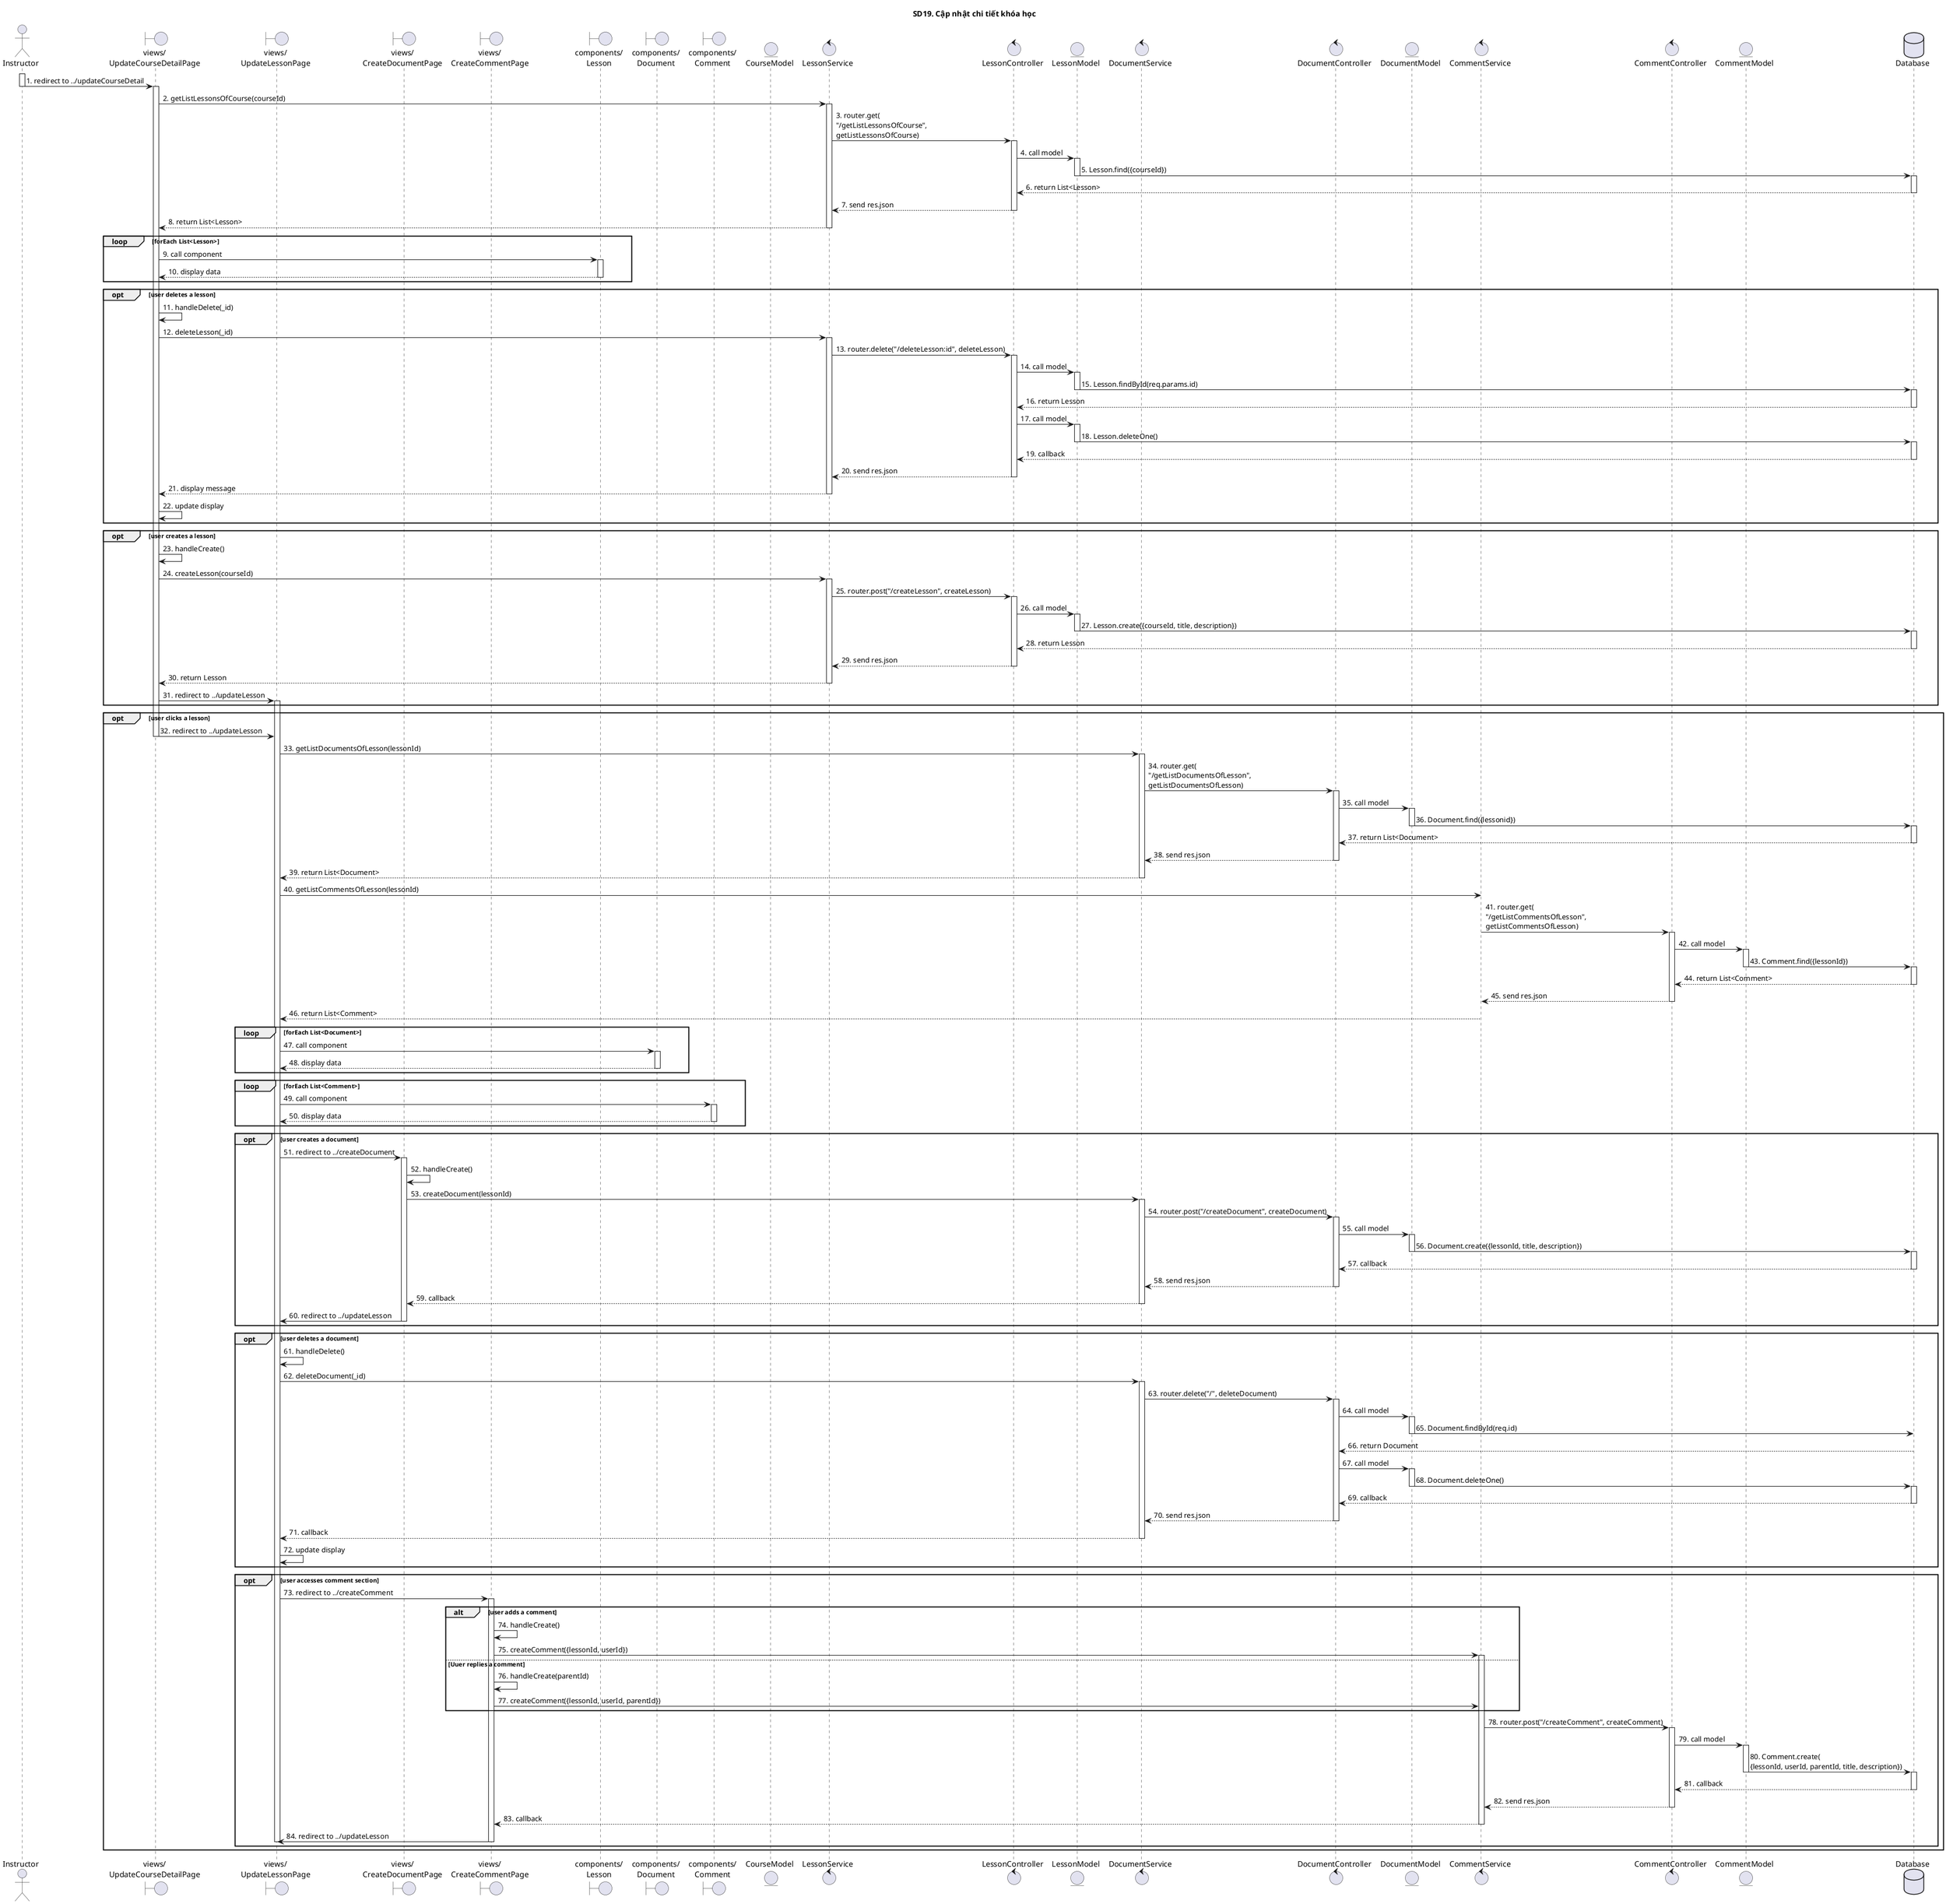 @startuml

title SD19. Cập nhật chi tiết khóa học

actor "Instructor" as Actor
boundary "views/\nUpdateCourseDetailPage" as UpdateCourseDetailPage
boundary "views/\nUpdateLessonPage" as UpdateLessonPage
boundary "views/\nCreateDocumentPage" as CreateDocumentPage
boundary "views/\nCreateCommentPage" as CreateCommentPage
boundary "components/\nLesson" as Lesson
boundary "components/\nDocument" as Document
boundary "components/\nComment" as Comment
entity "CourseModel"
control "LessonService"
control "LessonController"
entity "LessonModel"
control "DocumentService"
control "DocumentController"
entity "DocumentModel"
control "CommentService"
control "CommentController"
entity "CommentModel"
database "Database" as Database

activate Actor
Actor -> UpdateCourseDetailPage: 1. redirect to ../updateCourseDetail
deactivate Actor
activate UpdateCourseDetailPage
UpdateCourseDetailPage -> LessonService: 2. getListLessonsOfCourse(courseId)
activate LessonService
LessonService -> LessonController: 3. router.get(\n"/getListLessonsOfCourse",\ngetListLessonsOfCourse)
activate LessonController
LessonController -> LessonModel: 4. call model
activate LessonModel
LessonModel -> Database: 5. Lesson.find({courseId})
deactivate LessonModel
activate Database
Database --> LessonController: 6. return List<Lesson>
deactivate Database
LessonController --> LessonService: 7. send res.json
deactivate LessonController
LessonService --> UpdateCourseDetailPage: 8. return List<Lesson>
deactivate LessonService
loop forEach List<Lesson>
UpdateCourseDetailPage -> Lesson: 9. call component
activate Lesson
Lesson --> UpdateCourseDetailPage: 10. display data
deactivate Lesson
end

opt user deletes a lesson
UpdateCourseDetailPage -> UpdateCourseDetailPage: 11. handleDelete(_id)
UpdateCourseDetailPage -> LessonService: 12. deleteLesson(_id)
activate LessonService
LessonService -> LessonController: 13. router.delete("/deleteLesson:id", deleteLesson)
activate LessonController
LessonController -> LessonModel: 14. call model
activate LessonModel
LessonModel -> Database: 15. Lesson.findById(req.params.id)
deactivate LessonModel
activate Database
Database --> LessonController: 16. return Lesson
deactivate Database
LessonController -> LessonModel: 17. call model
activate LessonModel
LessonModel -> Database: 18. Lesson.deleteOne()
deactivate LessonModel
activate Database
Database --> LessonController: 19. callback
deactivate Database
LessonController --> LessonService: 20. send res.json
deactivate LessonController
LessonService --> UpdateCourseDetailPage: 21. display message
deactivate LessonService
UpdateCourseDetailPage -> UpdateCourseDetailPage: 22. update display
end

opt user creates a lesson
UpdateCourseDetailPage -> UpdateCourseDetailPage: 23. handleCreate()
UpdateCourseDetailPage -> LessonService: 24. createLesson(courseId)
activate LessonService
LessonService -> LessonController: 25. router.post("/createLesson", createLesson)
activate LessonController
LessonController -> LessonModel: 26. call model
activate LessonModel
LessonModel -> Database: 27. Lesson.create({courseId, title, description})
deactivate LessonModel
activate Database
Database --> LessonController: 28. return Lesson
deactivate Database
LessonController --> LessonService: 29. send res.json
deactivate LessonController
LessonService --> UpdateCourseDetailPage: 30. return Lesson
deactivate LessonService
UpdateCourseDetailPage-> UpdateLessonPage: 31. redirect to ../updateLesson
activate UpdateLessonPage
end

opt user clicks a lesson
UpdateCourseDetailPage -> UpdateLessonPage: 32. redirect to ../updateLesson
deactivate UpdateCourseDetailPage
UpdateLessonPage -> DocumentService: 33. getListDocumentsOfLesson(lessonId)
activate DocumentService
DocumentService -> DocumentController: 34. router.get(\n"/getListDocumentsOfLesson",\ngetListDocumentsOfLesson)
activate DocumentController
DocumentController -> DocumentModel: 35. call model
activate DocumentModel
DocumentModel -> Database: 36. Document.find({lessonid})
deactivate DocumentModel
activate Database
Database --> DocumentController: 37. return List<Document>
deactivate Database
DocumentController --> DocumentService: 38. send res.json
deactivate DocumentController
DocumentService --> UpdateLessonPage: 39. return List<Document>
deactivate DocumentService

UpdateLessonPage -> CommentService: 40. getListCommentsOfLesson(lessonId)
CommentService -> CommentController: 41. router.get(\n"/getListCommentsOfLesson",\ngetListCommentsOfLesson)
activate CommentController
CommentController -> CommentModel: 42. call model
activate CommentModel
CommentModel -> Database: 43. Comment.find({lessonId})
deactivate CommentModel
activate Database
Database --> CommentController: 44. return List<Comment>
deactivate Database
CommentController --> CommentService: 45. send res.json
deactivate CommentController
CommentService --> UpdateLessonPage: 46. return List<Comment>

loop forEach List<Document>

UpdateLessonPage -> Document: 47. call component
activate Document
Document --> UpdateLessonPage: 48. display data
deactivate Document
end

loop forEach List<Comment>
UpdateLessonPage -> Comment: 49. call component
activate Comment
Comment --> UpdateLessonPage: 50. display data
deactivate Comment
end

opt user creates a document
UpdateLessonPage -> CreateDocumentPage: 51. redirect to ../createDocument
activate CreateDocumentPage
CreateDocumentPage -> CreateDocumentPage: 52. handleCreate()
CreateDocumentPage -> DocumentService: 53. createDocument(lessonId)
activate DocumentService
DocumentService -> DocumentController: 54. router.post("/createDocument", createDocument)
activate DocumentController
DocumentController -> DocumentModel: 55. call model
activate DocumentModel
DocumentModel -> Database: 56. Document.create({lessonId, title, description})
deactivate DocumentModel
activate Database
Database --> DocumentController: 57. callback
deactivate Database
DocumentController --> DocumentService: 58. send res.json
deactivate DocumentController
DocumentService --> CreateDocumentPage: 59. callback
deactivate DocumentService
CreateDocumentPage -> UpdateLessonPage: 60. redirect to ../updateLesson
deactivate CreateDocumentPage
end

opt user deletes a document
UpdateLessonPage -> UpdateLessonPage: 61. handleDelete()
UpdateLessonPage -> DocumentService: 62. deleteDocument(_id)
activate DocumentService
DocumentService -> DocumentController: 63. router.delete("/", deleteDocument)
activate DocumentController
DocumentController -> DocumentModel: 64. call model
activate DocumentModel
DocumentModel -> Database: 65. Document.findById(req.id)
deactivate DocumentModel
Database --> DocumentController: 66. return Document
DocumentController -> DocumentModel: 67. call model
activate DocumentModel
DocumentModel -> Database: 68. Document.deleteOne()
deactivate DocumentModel
activate Database
Database --> DocumentController: 69. callback
deactivate Database
DocumentController --> DocumentService: 70. send res.json
deactivate DocumentController
DocumentService --> UpdateLessonPage: 71. callback
deactivate DocumentService
UpdateLessonPage -> UpdateLessonPage: 72. update display
end

opt user accesses comment section
UpdateLessonPage -> CreateCommentPage: 73. redirect to ../createComment
activate CreateCommentPage
alt user adds a comment
CreateCommentPage -> CreateCommentPage: 74. handleCreate()
CreateCommentPage -> CommentService: 75. createComment({lessonId, userId})
activate CommentService
else Uuer replies a comment
CreateCommentPage -> CreateCommentPage: 76. handleCreate(parentId)
CreateCommentPage -> CommentService: 77. createComment({lessonId, userId, parentId})
end
CommentService -> CommentController: 78. router.post("/createComment", createComment)
activate CommentController
CommentController -> CommentModel: 79. call model
activate CommentModel
CommentModel -> Database: 80. Comment.create(\n{lessonId, userId, parentId, title, description})
deactivate CommentModel
activate Database
Database --> CommentController: 81. callback
deactivate Database
CommentController --> CommentService: 82. send res.json
deactivate CommentController
CommentService --> CreateCommentPage: 83. callback
deactivate CommentService
CreateCommentPage -> UpdateLessonPage: 84. redirect to ../updateLesson
deactivate UpdateLessonPage
deactivate CreateCommentPage
end
end

@enduml